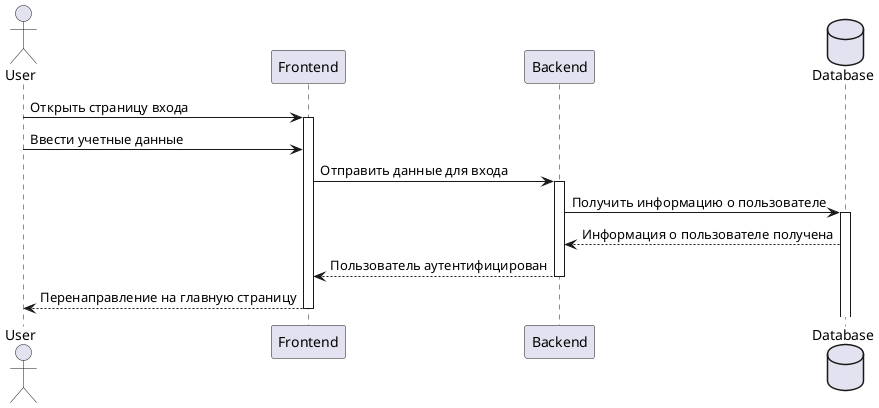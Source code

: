 @startuml
actor User
participant "Frontend" as Frontend
participant "Backend" as Backend
database "Database" as Database

User -> Frontend: Открыть страницу входа
activate Frontend

User -> Frontend: Ввести учетные данные
Frontend -> Backend: Отправить данные для входа
activate Backend

Backend -> Database: Получить информацию о пользователе
activate Database
Database --> Backend: Информация о пользователе получена

Backend --> Frontend: Пользователь аутентифицирован
deactivate Backend

Frontend --> User: Перенаправление на главную страницу
deactivate Frontend
@enduml